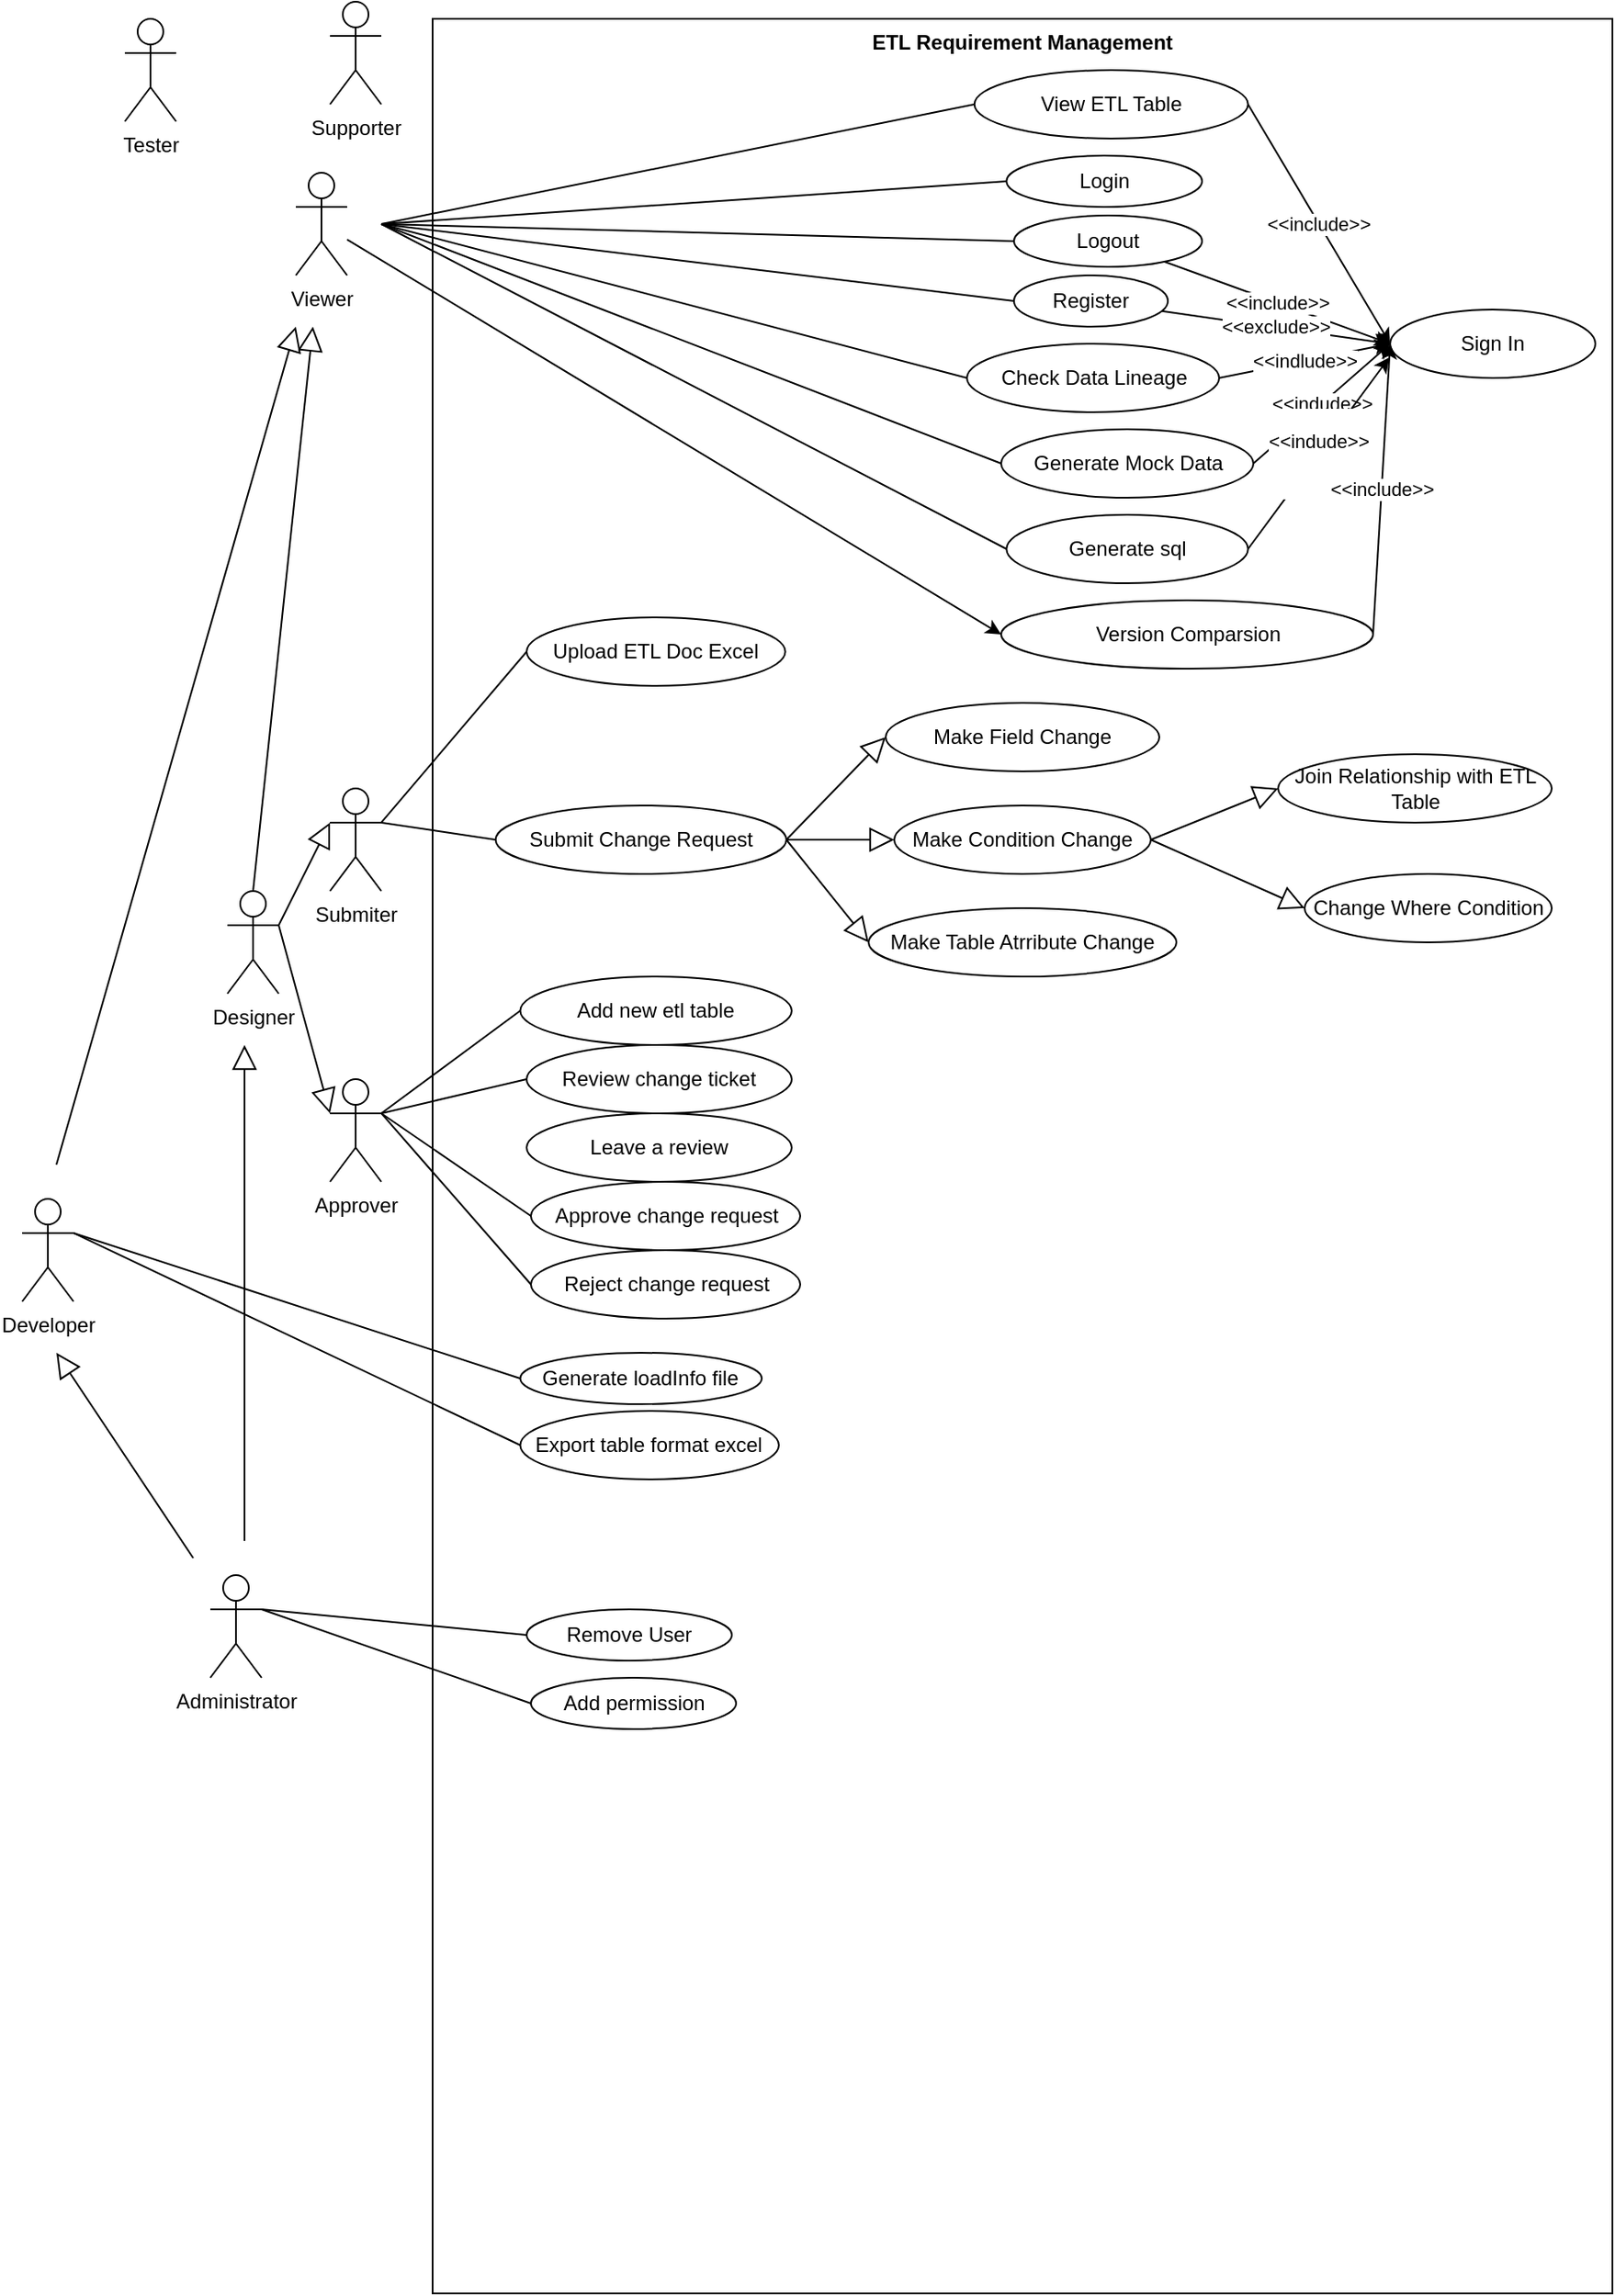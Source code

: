 <mxfile>
    <diagram id="2Rg3AZNG-rohfJPp9Mma" name="Page-1">
        <mxGraphModel dx="2920" dy="750" grid="1" gridSize="10" guides="1" tooltips="1" connect="1" arrows="1" fold="1" page="1" pageScale="1" pageWidth="1600" pageHeight="800" math="0" shadow="0">
            <root>
                <mxCell id="0"/>
                <mxCell id="1" parent="0"/>
                <mxCell id="6" value="ETL Requirement Management" style="shape=rect;html=1;verticalAlign=top;fontStyle=1;whiteSpace=wrap;align=center;" vertex="1" parent="1">
                    <mxGeometry x="200" y="90" width="690" height="1330" as="geometry"/>
                </mxCell>
                <mxCell id="8" value="Developer" style="shape=umlActor;html=1;verticalLabelPosition=bottom;verticalAlign=top;align=center;" vertex="1" parent="1">
                    <mxGeometry x="-40" y="780" width="30" height="60" as="geometry"/>
                </mxCell>
                <mxCell id="9" value="Submit Change Request" style="ellipse;whiteSpace=wrap;html=1;" vertex="1" parent="1">
                    <mxGeometry x="236.88" y="550" width="170" height="40" as="geometry"/>
                </mxCell>
                <mxCell id="81" value="&amp;lt;&amp;lt;include&amp;gt;&amp;gt;" style="edgeStyle=none;html=1;exitX=1;exitY=0.5;exitDx=0;exitDy=0;entryX=0;entryY=0.5;entryDx=0;entryDy=0;" edge="1" parent="1" source="10" target="29">
                    <mxGeometry relative="1" as="geometry"/>
                </mxCell>
                <mxCell id="10" value="View ETL Table" style="ellipse;whiteSpace=wrap;html=1;" vertex="1" parent="1">
                    <mxGeometry x="516.88" y="120" width="160" height="40" as="geometry"/>
                </mxCell>
                <mxCell id="11" value="Review change ticket" style="ellipse;whiteSpace=wrap;html=1;" vertex="1" parent="1">
                    <mxGeometry x="255" y="690" width="155" height="40" as="geometry"/>
                </mxCell>
                <mxCell id="14" value="Make Field Change" style="ellipse;whiteSpace=wrap;html=1;" vertex="1" parent="1">
                    <mxGeometry x="465" y="490" width="160" height="40" as="geometry"/>
                </mxCell>
                <mxCell id="15" value="Make Table Atrribute Change" style="ellipse;whiteSpace=wrap;html=1;" vertex="1" parent="1">
                    <mxGeometry x="455" y="610" width="180" height="40" as="geometry"/>
                </mxCell>
                <mxCell id="16" value="Make Condition Change" style="ellipse;whiteSpace=wrap;html=1;" vertex="1" parent="1">
                    <mxGeometry x="470" y="550" width="150" height="40" as="geometry"/>
                </mxCell>
                <mxCell id="17" value="" style="edgeStyle=none;html=1;endArrow=block;endFill=0;endSize=12;verticalAlign=bottom;entryX=0;entryY=0.5;entryDx=0;entryDy=0;exitX=1;exitY=0.5;exitDx=0;exitDy=0;" edge="1" parent="1" source="9" target="15">
                    <mxGeometry width="160" relative="1" as="geometry">
                        <mxPoint x="410" y="750" as="sourcePoint"/>
                        <mxPoint x="570" y="750" as="targetPoint"/>
                    </mxGeometry>
                </mxCell>
                <mxCell id="18" value="" style="edgeStyle=none;html=1;endArrow=block;endFill=0;endSize=12;verticalAlign=bottom;entryX=0;entryY=0.5;entryDx=0;entryDy=0;exitX=1;exitY=0.5;exitDx=0;exitDy=0;" edge="1" parent="1" source="9" target="16">
                    <mxGeometry width="160" relative="1" as="geometry">
                        <mxPoint x="490" y="840" as="sourcePoint"/>
                        <mxPoint x="660" y="710" as="targetPoint"/>
                    </mxGeometry>
                </mxCell>
                <mxCell id="19" value="" style="edgeStyle=none;html=1;endArrow=block;endFill=0;endSize=12;verticalAlign=bottom;exitX=1;exitY=0.5;exitDx=0;exitDy=0;entryX=0;entryY=0.5;entryDx=0;entryDy=0;" edge="1" parent="1" source="9" target="14">
                    <mxGeometry width="160" relative="1" as="geometry">
                        <mxPoint x="460" y="750" as="sourcePoint"/>
                        <mxPoint x="620" y="750" as="targetPoint"/>
                    </mxGeometry>
                </mxCell>
                <mxCell id="20" value="Designer" style="shape=umlActor;html=1;verticalLabelPosition=bottom;verticalAlign=top;align=center;" vertex="1" parent="1">
                    <mxGeometry x="80" y="600" width="30" height="60" as="geometry"/>
                </mxCell>
                <mxCell id="82" value="&amp;lt;&amp;lt;indlude&amp;gt;&amp;gt;" style="edgeStyle=none;html=1;exitX=1;exitY=0.5;exitDx=0;exitDy=0;entryX=0;entryY=0.5;entryDx=0;entryDy=0;" edge="1" parent="1" source="24" target="29">
                    <mxGeometry relative="1" as="geometry"/>
                </mxCell>
                <mxCell id="24" value="Check Data Lineage" style="ellipse;whiteSpace=wrap;html=1;" vertex="1" parent="1">
                    <mxGeometry x="512.5" y="280" width="147.5" height="40" as="geometry"/>
                </mxCell>
                <mxCell id="95" style="edgeStyle=none;html=1;entryX=0;entryY=0.5;entryDx=0;entryDy=0;" edge="1" parent="1" source="27" target="94">
                    <mxGeometry relative="1" as="geometry"/>
                </mxCell>
                <mxCell id="27" value="Viewer" style="shape=umlActor;html=1;verticalLabelPosition=bottom;verticalAlign=top;align=center;" vertex="1" parent="1">
                    <mxGeometry x="120" y="180" width="30" height="60" as="geometry"/>
                </mxCell>
                <mxCell id="29" value="Sign In&lt;span style=&quot;font-family: monospace; font-size: 0px; text-align: start; text-wrap-mode: nowrap;&quot;&gt;%3CmxGraphModel%3E%3Croot%3E%3CmxCell%20id%3D%220%22%2F%3E%3CmxCell%20id%3D%221%22%20parent%3D%220%22%2F%3E%3CmxCell%20id%3D%222%22%20value%3D%22View%20ETL%20Table%22%20style%3D%22ellipse%3BwhiteSpace%3Dwrap%3Bhtml%3D1%3B%22%20vertex%3D%221%22%20parent%3D%221%22%3E%3CmxGeometry%20x%3D%22300%22%20y%3D%22410%22%20width%3D%22150%22%20height%3D%2260%22%20as%3D%22geometry%22%2F%3E%3C%2FmxCell%3E%3C%2Froot%3E%3C%2FmxGraphModel%3E&lt;/span&gt;&lt;span style=&quot;font-family: monospace; font-size: 0px; text-align: start; text-wrap-mode: nowrap;&quot;&gt;%3CmxGraphModel%3E%3Croot%3E%3CmxCell%20id%3D%220%22%2F%3E%3CmxCell%20id%3D%221%22%20parent%3D%220%22%2F%3E%3CmxCell%20id%3D%222%22%20value%3D%22View%20ETL%20Table%22%20style%3D%22ellipse%3BwhiteSpace%3Dwrap%3Bhtml%3D1%3B%22%20vertex%3D%221%22%20parent%3D%221%22%3E%3CmxGeometry%20x%3D%22300%22%20y%3D%22410%22%20width%3D%22150%22%20height%3D%2260%22%20as%3D%22geometry%22%2F%3E%3C%2FmxCell%3E%3C%2Froot%3E%3C%2FmxGraphModel%3E&lt;/span&gt;" style="ellipse;whiteSpace=wrap;html=1;" vertex="1" parent="1">
                    <mxGeometry x="760" y="260" width="120" height="40" as="geometry"/>
                </mxCell>
                <mxCell id="30" value="Login" style="ellipse;whiteSpace=wrap;html=1;" vertex="1" parent="1">
                    <mxGeometry x="535.63" y="170" width="114.37" height="30" as="geometry"/>
                </mxCell>
                <mxCell id="32" value="Supporter" style="shape=umlActor;html=1;verticalLabelPosition=bottom;verticalAlign=top;align=center;" vertex="1" parent="1">
                    <mxGeometry x="140" y="80" width="30" height="60" as="geometry"/>
                </mxCell>
                <mxCell id="33" value="Approve change request" style="ellipse;whiteSpace=wrap;html=1;" vertex="1" parent="1">
                    <mxGeometry x="257.5" y="770" width="157.5" height="40" as="geometry"/>
                </mxCell>
                <mxCell id="34" value="Reject change request" style="ellipse;whiteSpace=wrap;html=1;" vertex="1" parent="1">
                    <mxGeometry x="257.5" y="810" width="157.5" height="40" as="geometry"/>
                </mxCell>
                <mxCell id="35" value="Submiter&lt;span style=&quot;font-family: monospace; font-size: 0px; text-align: start;&quot;&gt;%3CmxGraphModel%3E%3Croot%3E%3CmxCell%20id%3D%220%22%2F%3E%3CmxCell%20id%3D%221%22%20parent%3D%220%22%2F%3E%3CmxCell%20id%3D%222%22%20value%3D%22Designer%22%20style%3D%22shape%3DumlActor%3Bhtml%3D1%3BverticalLabelPosition%3Dbottom%3BverticalAlign%3Dtop%3Balign%3Dcenter%3B%22%20vertex%3D%221%22%20parent%3D%221%22%3E%3CmxGeometry%20x%3D%2250%22%20y%3D%22460%22%20width%3D%2230%22%20height%3D%2260%22%20as%3D%22geometry%22%2F%3E%3C%2FmxCell%3E%3C%2Froot%3E%3C%2FmxGraphModel%3E&lt;/span&gt;" style="shape=umlActor;html=1;verticalLabelPosition=bottom;verticalAlign=top;align=center;" vertex="1" parent="1">
                    <mxGeometry x="140" y="540" width="30" height="60" as="geometry"/>
                </mxCell>
                <mxCell id="36" value="Approver&lt;div&gt;&lt;br&gt;&lt;/div&gt;" style="shape=umlActor;html=1;verticalLabelPosition=bottom;verticalAlign=top;align=center;" vertex="1" parent="1">
                    <mxGeometry x="140" y="710" width="30" height="60" as="geometry"/>
                </mxCell>
                <mxCell id="37" value="" style="edgeStyle=none;html=1;endArrow=block;endFill=0;endSize=12;verticalAlign=bottom;entryX=0;entryY=0.333;entryDx=0;entryDy=0;entryPerimeter=0;exitX=1;exitY=0.333;exitDx=0;exitDy=0;exitPerimeter=0;" edge="1" parent="1" source="20" target="35">
                    <mxGeometry width="160" relative="1" as="geometry">
                        <mxPoint x="100" y="620" as="sourcePoint"/>
                        <mxPoint x="260" y="620" as="targetPoint"/>
                    </mxGeometry>
                </mxCell>
                <mxCell id="38" value="" style="edgeStyle=none;html=1;endArrow=block;endFill=0;endSize=12;verticalAlign=bottom;entryX=0;entryY=0.333;entryDx=0;entryDy=0;entryPerimeter=0;exitX=1;exitY=0.333;exitDx=0;exitDy=0;exitPerimeter=0;" edge="1" parent="1" source="20" target="36">
                    <mxGeometry width="160" relative="1" as="geometry">
                        <mxPoint x="110" y="614" as="sourcePoint"/>
                        <mxPoint x="150" y="570" as="targetPoint"/>
                    </mxGeometry>
                </mxCell>
                <mxCell id="39" value="" style="edgeStyle=none;html=1;endArrow=none;verticalAlign=bottom;entryX=0;entryY=0.5;entryDx=0;entryDy=0;exitX=1;exitY=0.333;exitDx=0;exitDy=0;exitPerimeter=0;" edge="1" parent="1" source="36" target="11">
                    <mxGeometry width="160" relative="1" as="geometry">
                        <mxPoint x="170" y="660" as="sourcePoint"/>
                        <mxPoint x="330" y="660" as="targetPoint"/>
                    </mxGeometry>
                </mxCell>
                <mxCell id="41" value="" style="edgeStyle=none;html=1;endArrow=none;verticalAlign=bottom;exitX=1;exitY=0.333;exitDx=0;exitDy=0;exitPerimeter=0;entryX=0;entryY=0.5;entryDx=0;entryDy=0;" edge="1" parent="1" source="36" target="33">
                    <mxGeometry width="160" relative="1" as="geometry">
                        <mxPoint x="190" y="720" as="sourcePoint"/>
                        <mxPoint x="350" y="720" as="targetPoint"/>
                    </mxGeometry>
                </mxCell>
                <mxCell id="43" value="" style="edgeStyle=none;html=1;endArrow=none;verticalAlign=bottom;exitX=1;exitY=0.333;exitDx=0;exitDy=0;exitPerimeter=0;entryX=0;entryY=0.5;entryDx=0;entryDy=0;" edge="1" parent="1" source="36" target="34">
                    <mxGeometry width="160" relative="1" as="geometry">
                        <mxPoint x="190" y="770" as="sourcePoint"/>
                        <mxPoint x="350" y="770" as="targetPoint"/>
                    </mxGeometry>
                </mxCell>
                <mxCell id="44" value="" style="edgeStyle=none;html=1;endArrow=none;verticalAlign=bottom;exitX=1;exitY=0.333;exitDx=0;exitDy=0;exitPerimeter=0;entryX=0;entryY=0.5;entryDx=0;entryDy=0;" edge="1" parent="1" source="35" target="9">
                    <mxGeometry width="160" relative="1" as="geometry">
                        <mxPoint x="210" y="510" as="sourcePoint"/>
                        <mxPoint x="370" y="510" as="targetPoint"/>
                    </mxGeometry>
                </mxCell>
                <mxCell id="46" value="Generate loadInfo file" style="ellipse;whiteSpace=wrap;html=1;" vertex="1" parent="1">
                    <mxGeometry x="251.25" y="870" width="141.25" height="30" as="geometry"/>
                </mxCell>
                <mxCell id="47" value="Export table format excel" style="ellipse;whiteSpace=wrap;html=1;" vertex="1" parent="1">
                    <mxGeometry x="251.25" y="904" width="151.25" height="40" as="geometry"/>
                </mxCell>
                <mxCell id="48" value="Upload ETL Doc Excel" style="ellipse;whiteSpace=wrap;html=1;" vertex="1" parent="1">
                    <mxGeometry x="255" y="440" width="151.25" height="40" as="geometry"/>
                </mxCell>
                <mxCell id="49" value="Leave a review" style="ellipse;whiteSpace=wrap;html=1;" vertex="1" parent="1">
                    <mxGeometry x="255" y="730" width="155" height="40" as="geometry"/>
                </mxCell>
                <mxCell id="51" value="Add new etl table" style="ellipse;whiteSpace=wrap;html=1;" vertex="1" parent="1">
                    <mxGeometry x="251.25" y="650" width="158.75" height="40" as="geometry"/>
                </mxCell>
                <mxCell id="83" value="&amp;lt;&amp;lt;indude&amp;gt;&amp;gt;" style="edgeStyle=none;html=1;exitX=1;exitY=0.5;exitDx=0;exitDy=0;entryX=0;entryY=0.5;entryDx=0;entryDy=0;" edge="1" parent="1" source="52" target="29">
                    <mxGeometry relative="1" as="geometry"/>
                </mxCell>
                <mxCell id="52" value="Generate Mock Data" style="ellipse;whiteSpace=wrap;html=1;" vertex="1" parent="1">
                    <mxGeometry x="532.5" y="330" width="147.5" height="40" as="geometry"/>
                </mxCell>
                <mxCell id="53" value="" style="edgeStyle=none;html=1;endArrow=none;verticalAlign=bottom;exitX=1;exitY=0.333;exitDx=0;exitDy=0;exitPerimeter=0;entryX=0;entryY=0.5;entryDx=0;entryDy=0;" edge="1" parent="1" source="36" target="51">
                    <mxGeometry width="160" relative="1" as="geometry">
                        <mxPoint x="200" y="640" as="sourcePoint"/>
                        <mxPoint x="360" y="640" as="targetPoint"/>
                    </mxGeometry>
                </mxCell>
                <mxCell id="57" value="" style="edgeStyle=none;html=1;endArrow=none;verticalAlign=bottom;exitX=1;exitY=0.333;exitDx=0;exitDy=0;exitPerimeter=0;entryX=0;entryY=0.5;entryDx=0;entryDy=0;" edge="1" parent="1" source="8" target="46">
                    <mxGeometry width="160" relative="1" as="geometry">
                        <mxPoint x="150" y="910" as="sourcePoint"/>
                        <mxPoint x="310" y="910" as="targetPoint"/>
                    </mxGeometry>
                </mxCell>
                <mxCell id="58" value="" style="edgeStyle=none;html=1;endArrow=none;verticalAlign=bottom;exitX=1;exitY=0.333;exitDx=0;exitDy=0;exitPerimeter=0;entryX=0;entryY=0.5;entryDx=0;entryDy=0;" edge="1" parent="1" source="8" target="47">
                    <mxGeometry width="160" relative="1" as="geometry">
                        <mxPoint x="120" y="830" as="sourcePoint"/>
                        <mxPoint x="280" y="830" as="targetPoint"/>
                    </mxGeometry>
                </mxCell>
                <mxCell id="59" value="" style="edgeStyle=none;html=1;endArrow=none;verticalAlign=bottom;exitX=1;exitY=0.333;exitDx=0;exitDy=0;exitPerimeter=0;entryX=0;entryY=0.5;entryDx=0;entryDy=0;" edge="1" parent="1" source="35" target="48">
                    <mxGeometry width="160" relative="1" as="geometry">
                        <mxPoint x="280" y="430" as="sourcePoint"/>
                        <mxPoint x="440" y="430" as="targetPoint"/>
                    </mxGeometry>
                </mxCell>
                <mxCell id="60" value="Generate sql" style="ellipse;whiteSpace=wrap;html=1;" vertex="1" parent="1">
                    <mxGeometry x="535.63" y="380" width="141.25" height="40" as="geometry"/>
                </mxCell>
                <mxCell id="61" value="Administrator" style="shape=umlActor;html=1;verticalLabelPosition=bottom;verticalAlign=top;align=center;" vertex="1" parent="1">
                    <mxGeometry x="70" y="1000" width="30" height="60" as="geometry"/>
                </mxCell>
                <mxCell id="63" value="" style="edgeStyle=none;html=1;endArrow=none;verticalAlign=bottom;exitX=1;exitY=0.333;exitDx=0;exitDy=0;exitPerimeter=0;entryX=0;entryY=0.5;entryDx=0;entryDy=0;" edge="1" parent="1" target="10">
                    <mxGeometry width="160" relative="1" as="geometry">
                        <mxPoint x="170" y="210" as="sourcePoint"/>
                        <mxPoint x="440" y="220" as="targetPoint"/>
                    </mxGeometry>
                </mxCell>
                <mxCell id="66" value="" style="edgeStyle=none;html=1;endArrow=block;endFill=0;endSize=12;verticalAlign=bottom;" edge="1" parent="1">
                    <mxGeometry width="160" relative="1" as="geometry">
                        <mxPoint x="60" y="990" as="sourcePoint"/>
                        <mxPoint x="-20" y="870" as="targetPoint"/>
                    </mxGeometry>
                </mxCell>
                <mxCell id="67" value="Remove User" style="ellipse;whiteSpace=wrap;html=1;" vertex="1" parent="1">
                    <mxGeometry x="255" y="1020" width="120" height="30" as="geometry"/>
                </mxCell>
                <mxCell id="68" value="" style="edgeStyle=none;html=1;endArrow=block;endFill=0;endSize=12;verticalAlign=bottom;" edge="1" parent="1">
                    <mxGeometry width="160" relative="1" as="geometry">
                        <mxPoint x="90" y="980" as="sourcePoint"/>
                        <mxPoint x="90" y="690" as="targetPoint"/>
                    </mxGeometry>
                </mxCell>
                <mxCell id="69" value="Add permission" style="ellipse;whiteSpace=wrap;html=1;" vertex="1" parent="1">
                    <mxGeometry x="257.5" y="1060" width="120" height="30" as="geometry"/>
                </mxCell>
                <mxCell id="71" value="" style="edgeStyle=none;html=1;endArrow=none;verticalAlign=bottom;entryX=0;entryY=0.5;entryDx=0;entryDy=0;exitX=1;exitY=0.333;exitDx=0;exitDy=0;exitPerimeter=0;" edge="1" parent="1" source="61" target="67">
                    <mxGeometry width="160" relative="1" as="geometry">
                        <mxPoint x="91.25" y="1034.5" as="sourcePoint"/>
                        <mxPoint x="251.25" y="1034.5" as="targetPoint"/>
                    </mxGeometry>
                </mxCell>
                <mxCell id="72" value="" style="edgeStyle=none;html=1;endArrow=none;verticalAlign=bottom;entryX=0;entryY=0.5;entryDx=0;entryDy=0;exitX=1;exitY=0.333;exitDx=0;exitDy=0;exitPerimeter=0;" edge="1" parent="1" source="61" target="69">
                    <mxGeometry width="160" relative="1" as="geometry">
                        <mxPoint x="80" y="1080" as="sourcePoint"/>
                        <mxPoint x="240" y="1080" as="targetPoint"/>
                    </mxGeometry>
                </mxCell>
                <mxCell id="73" value="" style="edgeStyle=none;html=1;endArrow=block;endFill=0;endSize=12;verticalAlign=bottom;" edge="1" parent="1">
                    <mxGeometry width="160" relative="1" as="geometry">
                        <mxPoint x="-20" y="760" as="sourcePoint"/>
                        <mxPoint x="120" y="270" as="targetPoint"/>
                    </mxGeometry>
                </mxCell>
                <mxCell id="74" value="" style="edgeStyle=none;html=1;endArrow=block;endFill=0;endSize=12;verticalAlign=bottom;exitX=0.5;exitY=0;exitDx=0;exitDy=0;exitPerimeter=0;" edge="1" parent="1" source="20">
                    <mxGeometry width="160" relative="1" as="geometry">
                        <mxPoint x="10" y="690" as="sourcePoint"/>
                        <mxPoint x="130" y="270" as="targetPoint"/>
                    </mxGeometry>
                </mxCell>
                <mxCell id="77" value="" style="edgeStyle=none;html=1;endArrow=none;verticalAlign=bottom;exitX=1;exitY=0.333;exitDx=0;exitDy=0;exitPerimeter=0;entryX=0;entryY=0.5;entryDx=0;entryDy=0;" edge="1" parent="1" target="30">
                    <mxGeometry width="160" relative="1" as="geometry">
                        <mxPoint x="170" y="210" as="sourcePoint"/>
                        <mxPoint x="530" y="190" as="targetPoint"/>
                    </mxGeometry>
                </mxCell>
                <mxCell id="78" value="" style="edgeStyle=none;html=1;endArrow=none;verticalAlign=bottom;entryX=0;entryY=0.5;entryDx=0;entryDy=0;exitX=1;exitY=0.333;exitDx=0;exitDy=0;exitPerimeter=0;" edge="1" parent="1" target="24">
                    <mxGeometry width="160" relative="1" as="geometry">
                        <mxPoint x="170" y="210" as="sourcePoint"/>
                        <mxPoint x="556" y="240" as="targetPoint"/>
                    </mxGeometry>
                </mxCell>
                <mxCell id="79" value="" style="edgeStyle=none;html=1;endArrow=none;verticalAlign=bottom;entryX=0;entryY=0.5;entryDx=0;entryDy=0;exitX=1;exitY=0.333;exitDx=0;exitDy=0;exitPerimeter=0;" edge="1" parent="1" target="52">
                    <mxGeometry width="160" relative="1" as="geometry">
                        <mxPoint x="170" y="210" as="sourcePoint"/>
                        <mxPoint x="543" y="290" as="targetPoint"/>
                    </mxGeometry>
                </mxCell>
                <mxCell id="80" value="" style="edgeStyle=none;html=1;endArrow=none;verticalAlign=bottom;entryX=0;entryY=0.5;entryDx=0;entryDy=0;exitX=1;exitY=0.333;exitDx=0;exitDy=0;exitPerimeter=0;" edge="1" parent="1" target="60">
                    <mxGeometry width="160" relative="1" as="geometry">
                        <mxPoint x="170" y="210" as="sourcePoint"/>
                        <mxPoint x="543" y="340" as="targetPoint"/>
                    </mxGeometry>
                </mxCell>
                <mxCell id="84" value="&#xa;&lt;span style=&quot;color: rgb(0, 0, 0); font-family: Helvetica; font-size: 11px; font-style: normal; font-variant-ligatures: normal; font-variant-caps: normal; font-weight: 400; letter-spacing: normal; orphans: 2; text-align: center; text-indent: 0px; text-transform: none; widows: 2; word-spacing: 0px; -webkit-text-stroke-width: 0px; white-space: nowrap; background-color: rgb(255, 255, 255); text-decoration-thickness: initial; text-decoration-style: initial; text-decoration-color: initial; display: inline !important; float: none;&quot;&gt;&amp;lt;&amp;lt;indude&amp;gt;&amp;gt;&lt;/span&gt;&#xa;&#xa;" style="edgeStyle=none;html=1;exitX=1;exitY=0.5;exitDx=0;exitDy=0;entryX=-0.004;entryY=0.7;entryDx=0;entryDy=0;entryPerimeter=0;" edge="1" parent="1" source="60" target="29">
                    <mxGeometry relative="1" as="geometry"/>
                </mxCell>
                <mxCell id="90" value="&amp;lt;&amp;lt;include&amp;gt;&amp;gt;" style="edgeStyle=none;html=1;entryX=0;entryY=0.5;entryDx=0;entryDy=0;" edge="1" parent="1" source="85" target="29">
                    <mxGeometry relative="1" as="geometry"/>
                </mxCell>
                <mxCell id="85" value="Logout" style="ellipse;whiteSpace=wrap;html=1;" vertex="1" parent="1">
                    <mxGeometry x="540" y="205" width="110" height="30" as="geometry"/>
                </mxCell>
                <mxCell id="89" value="&amp;lt;&amp;lt;exclude&amp;gt;&amp;gt;" style="edgeStyle=none;html=1;entryX=0;entryY=0.5;entryDx=0;entryDy=0;" edge="1" parent="1" source="86" target="29">
                    <mxGeometry relative="1" as="geometry"/>
                </mxCell>
                <mxCell id="86" value="Register" style="ellipse;whiteSpace=wrap;html=1;" vertex="1" parent="1">
                    <mxGeometry x="540" y="240" width="90" height="30" as="geometry"/>
                </mxCell>
                <mxCell id="87" value="" style="edgeStyle=none;html=1;endArrow=none;verticalAlign=bottom;entryX=0;entryY=0.5;entryDx=0;entryDy=0;exitX=1;exitY=0.333;exitDx=0;exitDy=0;exitPerimeter=0;" edge="1" parent="1" target="85">
                    <mxGeometry width="160" relative="1" as="geometry">
                        <mxPoint x="170" y="210" as="sourcePoint"/>
                        <mxPoint x="400" y="220" as="targetPoint"/>
                    </mxGeometry>
                </mxCell>
                <mxCell id="88" value="" style="edgeStyle=none;html=1;endArrow=none;verticalAlign=bottom;entryX=0;entryY=0.5;entryDx=0;entryDy=0;exitX=1;exitY=0.333;exitDx=0;exitDy=0;exitPerimeter=0;" edge="1" parent="1" target="86">
                    <mxGeometry width="160" relative="1" as="geometry">
                        <mxPoint x="170" y="210" as="sourcePoint"/>
                        <mxPoint x="450" y="235" as="targetPoint"/>
                    </mxGeometry>
                </mxCell>
                <mxCell id="93" value="Tester" style="shape=umlActor;html=1;verticalLabelPosition=bottom;verticalAlign=top;align=center;" vertex="1" parent="1">
                    <mxGeometry x="20" y="90" width="30" height="60" as="geometry"/>
                </mxCell>
                <mxCell id="96" value="&amp;lt;&amp;lt;include&amp;gt;&amp;gt;" style="edgeStyle=none;html=1;entryX=0;entryY=0.5;entryDx=0;entryDy=0;exitX=1;exitY=0.5;exitDx=0;exitDy=0;" edge="1" parent="1" source="94" target="29">
                    <mxGeometry relative="1" as="geometry"/>
                </mxCell>
                <mxCell id="94" value="Version Comparsion" style="ellipse;whiteSpace=wrap;html=1;" vertex="1" parent="1">
                    <mxGeometry x="532.5" y="430" width="217.5" height="40" as="geometry"/>
                </mxCell>
                <mxCell id="98" value="Change Where Condition" style="ellipse;whiteSpace=wrap;html=1;" vertex="1" parent="1">
                    <mxGeometry x="710" y="590" width="144.5" height="40" as="geometry"/>
                </mxCell>
                <mxCell id="99" value="&lt;span style=&quot;color: rgb(0, 0, 0);&quot;&gt;Join Relationship with ETL Table&lt;/span&gt;" style="ellipse;whiteSpace=wrap;html=1;" vertex="1" parent="1">
                    <mxGeometry x="694.5" y="520" width="160" height="40" as="geometry"/>
                </mxCell>
                <mxCell id="100" value="" style="edgeStyle=none;html=1;endArrow=block;endFill=0;endSize=12;verticalAlign=bottom;exitX=1;exitY=0.5;exitDx=0;exitDy=0;entryX=0;entryY=0.5;entryDx=0;entryDy=0;" edge="1" parent="1" source="16" target="99">
                    <mxGeometry width="160" relative="1" as="geometry">
                        <mxPoint x="650" y="610" as="sourcePoint"/>
                        <mxPoint x="810" y="610" as="targetPoint"/>
                    </mxGeometry>
                </mxCell>
                <mxCell id="101" value="" style="edgeStyle=none;html=1;endArrow=block;endFill=0;endSize=12;verticalAlign=bottom;exitX=1;exitY=0.5;exitDx=0;exitDy=0;entryX=0;entryY=0.5;entryDx=0;entryDy=0;" edge="1" parent="1" source="16" target="98">
                    <mxGeometry width="160" relative="1" as="geometry">
                        <mxPoint x="670" y="610" as="sourcePoint"/>
                        <mxPoint x="716" y="615" as="targetPoint"/>
                    </mxGeometry>
                </mxCell>
            </root>
        </mxGraphModel>
    </diagram>
</mxfile>